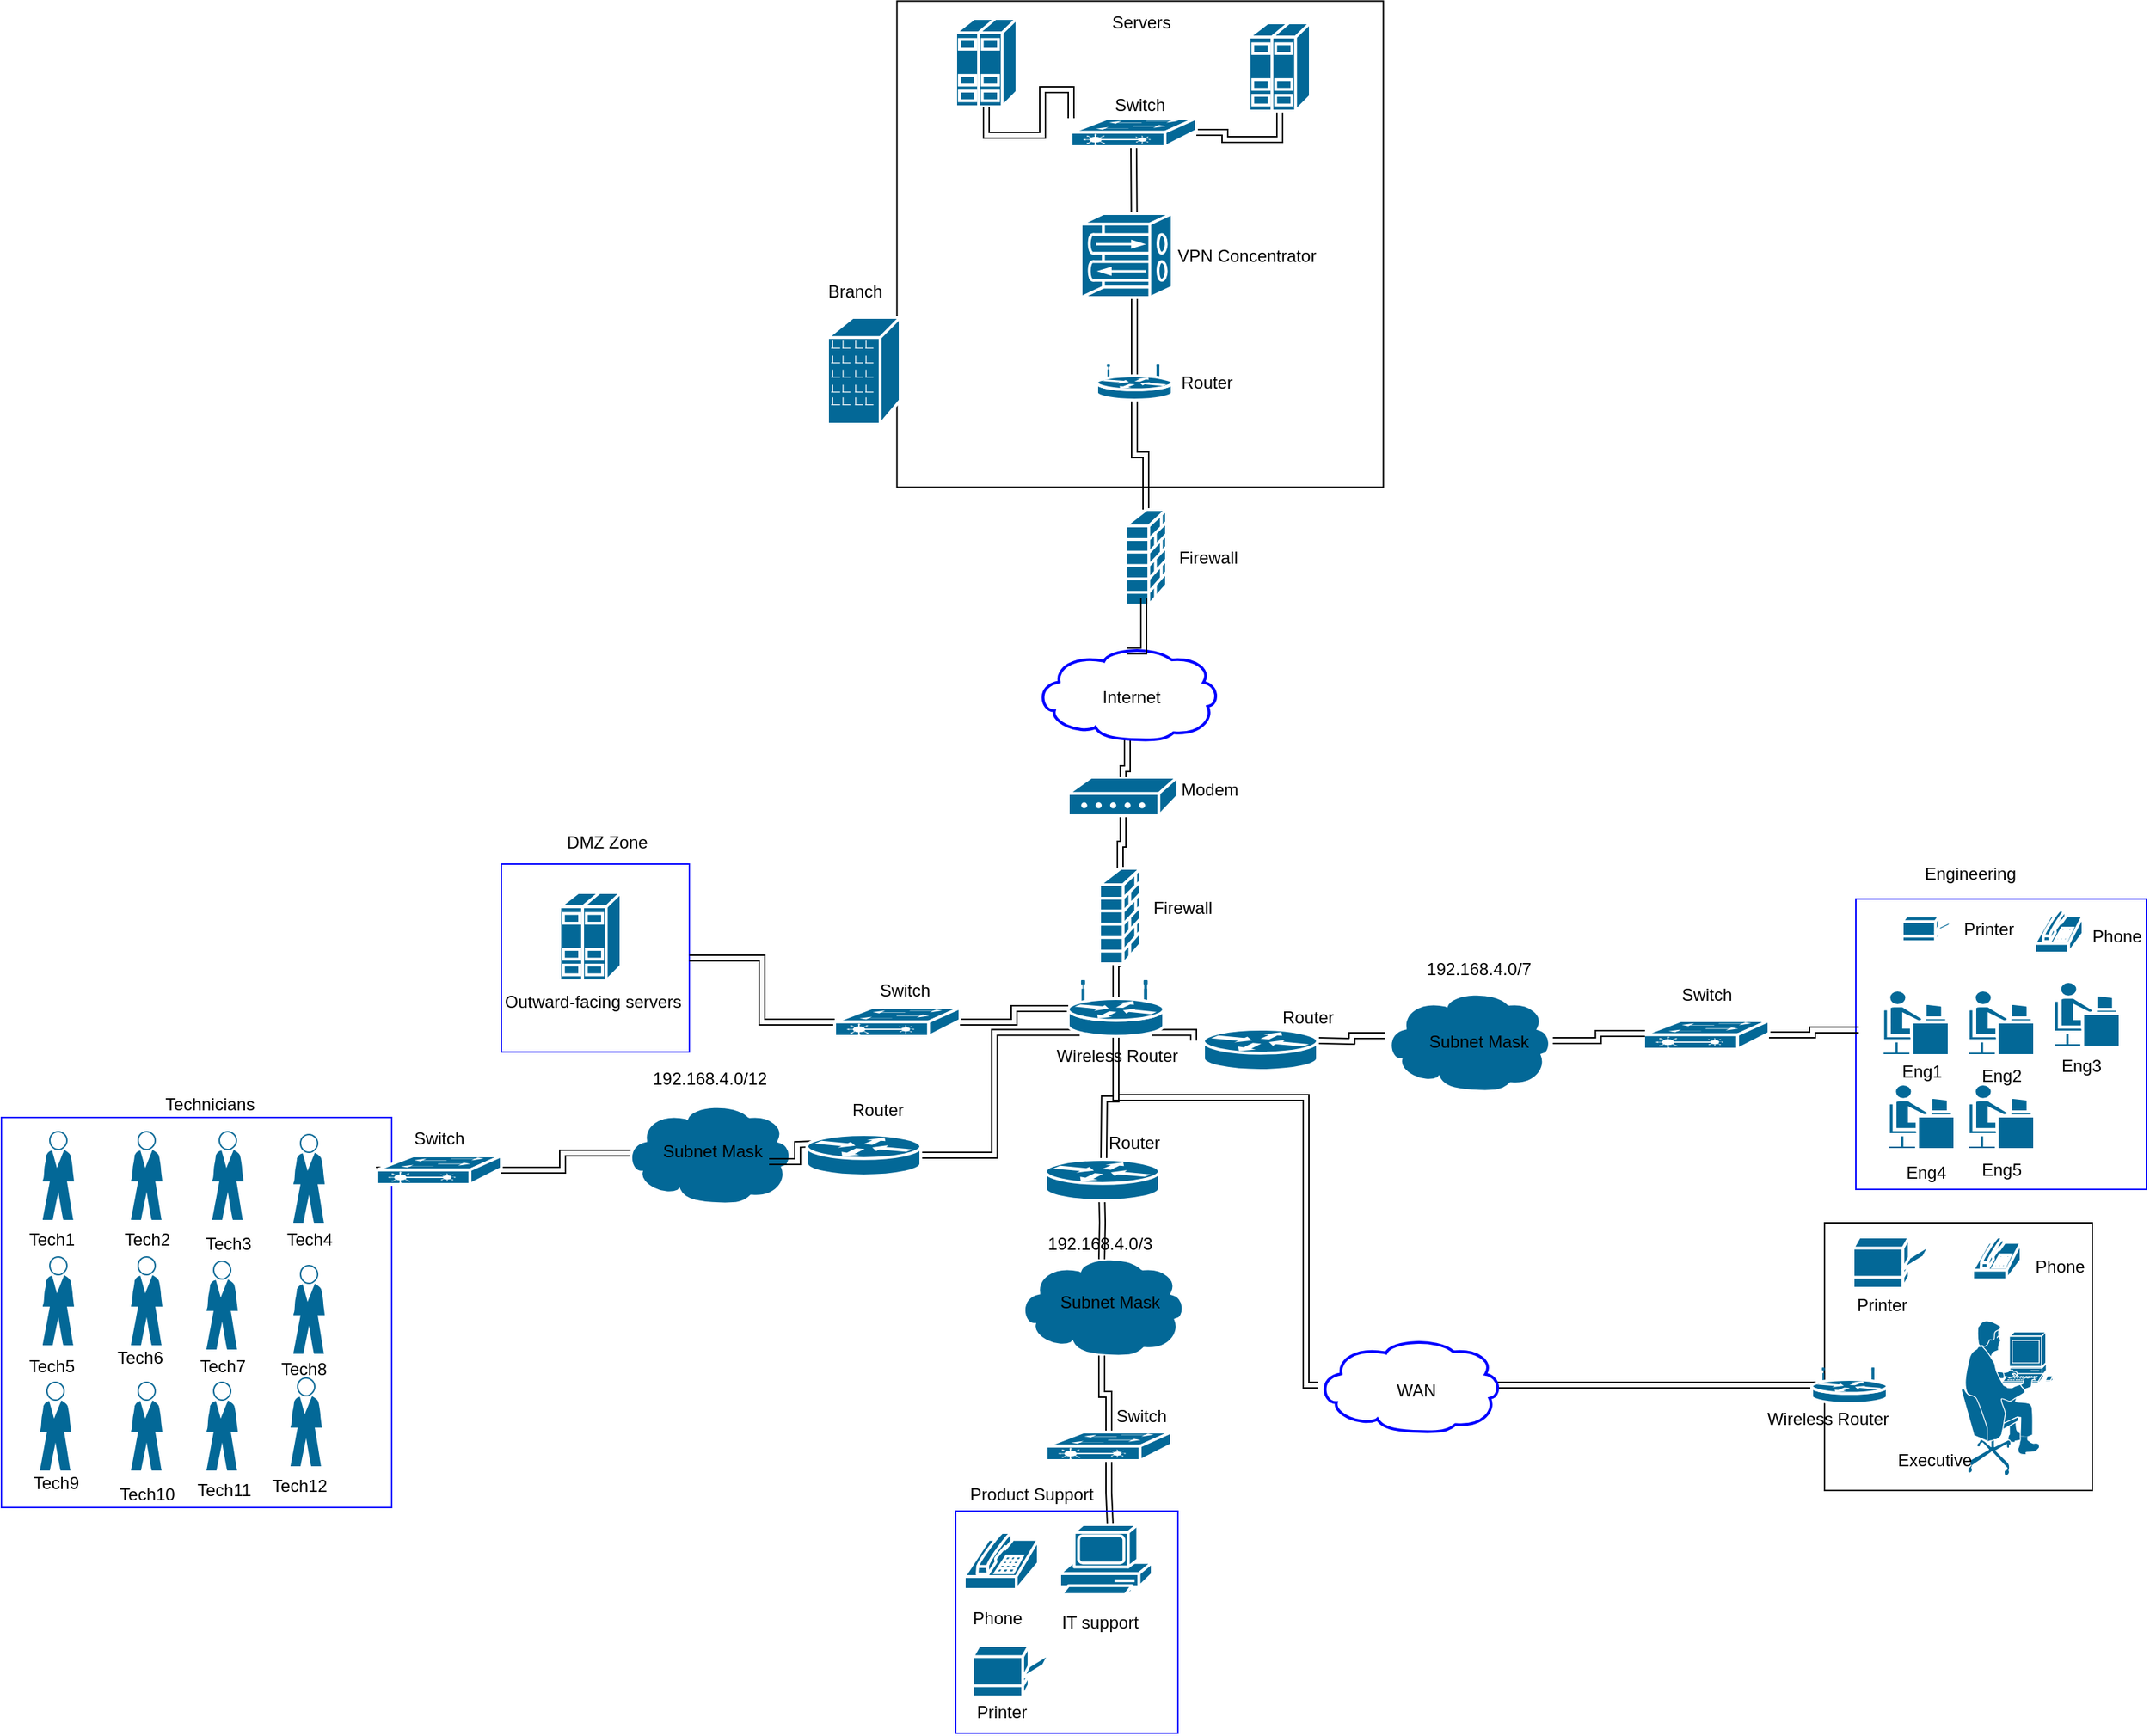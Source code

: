 <mxfile version="16.6.3" type="github">
  <diagram name="Page-1" id="822b0af5-4adb-64df-f703-e8dfc1f81529">
    <mxGraphModel dx="3131" dy="1924" grid="0" gridSize="10" guides="1" tooltips="1" connect="1" arrows="1" fold="1" page="1" pageScale="1" pageWidth="1100" pageHeight="850" background="#FFFFFF" math="0" shadow="0">
      <root>
        <mxCell id="0" />
        <mxCell id="1" parent="0" />
        <mxCell id="Qnpx0YM1eBkaxArskoUB-52" value="" style="whiteSpace=wrap;html=1;aspect=fixed;strokeColor=#0000FF;fillColor=none;" parent="1" vertex="1">
          <mxGeometry x="-264" y="410" width="274" height="274" as="geometry" />
        </mxCell>
        <mxCell id="Qnpx0YM1eBkaxArskoUB-7" style="edgeStyle=orthogonalEdgeStyle;shape=link;rounded=0;orthogonalLoop=1;jettySize=auto;html=1;exitX=0.5;exitY=1;exitDx=0;exitDy=0;exitPerimeter=0;" parent="1" source="Qnpx0YM1eBkaxArskoUB-1" target="Qnpx0YM1eBkaxArskoUB-6" edge="1">
          <mxGeometry relative="1" as="geometry" />
        </mxCell>
        <mxCell id="Qnpx0YM1eBkaxArskoUB-1" value="" style="shape=mxgraph.cisco.modems_and_phones.modem;sketch=0;html=1;pointerEvents=1;dashed=0;fillColor=#036897;strokeColor=#ffffff;strokeWidth=2;verticalLabelPosition=bottom;verticalAlign=top;align=center;outlineConnect=0;" parent="1" vertex="1">
          <mxGeometry x="485" y="171" width="77" height="27" as="geometry" />
        </mxCell>
        <mxCell id="Qnpx0YM1eBkaxArskoUB-2" value="Modem" style="text;html=1;align=center;verticalAlign=middle;resizable=0;points=[];autosize=1;strokeColor=none;fillColor=none;" parent="1" vertex="1">
          <mxGeometry x="558" y="171" width="51" height="18" as="geometry" />
        </mxCell>
        <mxCell id="Qnpx0YM1eBkaxArskoUB-5" style="edgeStyle=orthogonalEdgeStyle;rounded=0;orthogonalLoop=1;jettySize=auto;html=1;exitX=0.5;exitY=0.99;exitDx=0;exitDy=0;exitPerimeter=0;shape=link;" parent="1" source="Qnpx0YM1eBkaxArskoUB-3" target="Qnpx0YM1eBkaxArskoUB-1" edge="1">
          <mxGeometry relative="1" as="geometry" />
        </mxCell>
        <mxCell id="Qnpx0YM1eBkaxArskoUB-3" value="" style="shape=mxgraph.cisco.storage.cloud;sketch=0;html=1;pointerEvents=1;dashed=0;fillColor=none;strokeColor=#0000FF;strokeWidth=2;verticalLabelPosition=bottom;verticalAlign=top;align=center;outlineConnect=0;" parent="1" vertex="1">
          <mxGeometry x="462" y="79" width="129" height="66" as="geometry" />
        </mxCell>
        <mxCell id="Qnpx0YM1eBkaxArskoUB-4" value="Internet" style="text;html=1;align=center;verticalAlign=middle;resizable=0;points=[];autosize=1;strokeColor=none;fillColor=none;" parent="1" vertex="1">
          <mxGeometry x="503" y="106" width="51" height="18" as="geometry" />
        </mxCell>
        <mxCell id="Qnpx0YM1eBkaxArskoUB-10" style="edgeStyle=orthogonalEdgeStyle;shape=link;rounded=0;orthogonalLoop=1;jettySize=auto;html=1;exitX=0.5;exitY=1;exitDx=0;exitDy=0;exitPerimeter=0;entryX=0.5;entryY=0.32;entryDx=0;entryDy=0;entryPerimeter=0;" parent="1" source="Qnpx0YM1eBkaxArskoUB-6" target="Qnpx0YM1eBkaxArskoUB-9" edge="1">
          <mxGeometry relative="1" as="geometry" />
        </mxCell>
        <mxCell id="Qnpx0YM1eBkaxArskoUB-6" value="" style="shape=mxgraph.cisco.security.firewall;sketch=0;html=1;pointerEvents=1;dashed=0;fillColor=#036897;strokeColor=#ffffff;strokeWidth=2;verticalLabelPosition=bottom;verticalAlign=top;align=center;outlineConnect=0;" parent="1" vertex="1">
          <mxGeometry x="507" y="235" width="29" height="67" as="geometry" />
        </mxCell>
        <mxCell id="Qnpx0YM1eBkaxArskoUB-8" value="Firewall" style="text;html=1;align=center;verticalAlign=middle;resizable=0;points=[];autosize=1;strokeColor=none;fillColor=none;" parent="1" vertex="1">
          <mxGeometry x="538" y="254" width="53" height="18" as="geometry" />
        </mxCell>
        <mxCell id="Qnpx0YM1eBkaxArskoUB-36" style="edgeStyle=orthogonalEdgeStyle;shape=link;rounded=0;orthogonalLoop=1;jettySize=auto;html=1;exitX=0.88;exitY=0.93;exitDx=0;exitDy=0;exitPerimeter=0;entryX=0;entryY=0.5;entryDx=0;entryDy=0;entryPerimeter=0;" parent="1" source="Qnpx0YM1eBkaxArskoUB-9" edge="1">
          <mxGeometry relative="1" as="geometry">
            <mxPoint x="573" y="356" as="targetPoint" />
          </mxGeometry>
        </mxCell>
        <mxCell id="Qnpx0YM1eBkaxArskoUB-41" style="edgeStyle=orthogonalEdgeStyle;shape=link;rounded=0;orthogonalLoop=1;jettySize=auto;html=1;exitX=0;exitY=0.5;exitDx=0;exitDy=0;exitPerimeter=0;" parent="1" source="Qnpx0YM1eBkaxArskoUB-9" target="Qnpx0YM1eBkaxArskoUB-40" edge="1">
          <mxGeometry relative="1" as="geometry" />
        </mxCell>
        <mxCell id="Qnpx0YM1eBkaxArskoUB-82" style="edgeStyle=orthogonalEdgeStyle;shape=link;rounded=0;orthogonalLoop=1;jettySize=auto;html=1;exitX=0.5;exitY=1;exitDx=0;exitDy=0;exitPerimeter=0;" parent="1" source="Qnpx0YM1eBkaxArskoUB-9" edge="1">
          <mxGeometry relative="1" as="geometry">
            <mxPoint x="509.941" y="441" as="targetPoint" />
          </mxGeometry>
        </mxCell>
        <mxCell id="FPMq1teg2R8zlo5m5HSd-40" style="edgeStyle=orthogonalEdgeStyle;shape=link;rounded=0;orthogonalLoop=1;jettySize=auto;html=1;" parent="1" source="Qnpx0YM1eBkaxArskoUB-9" target="FPMq1teg2R8zlo5m5HSd-39" edge="1">
          <mxGeometry relative="1" as="geometry">
            <Array as="points">
              <mxPoint x="519" y="396" />
              <mxPoint x="652" y="396" />
              <mxPoint x="652" y="598" />
            </Array>
          </mxGeometry>
        </mxCell>
        <mxCell id="5WpIqpx0ivHA-Mf8zgEr-32" style="edgeStyle=orthogonalEdgeStyle;shape=link;rounded=0;orthogonalLoop=1;jettySize=auto;html=1;exitX=0.12;exitY=0.93;exitDx=0;exitDy=0;exitPerimeter=0;entryX=1;entryY=0.5;entryDx=0;entryDy=0;entryPerimeter=0;" edge="1" parent="1" source="Qnpx0YM1eBkaxArskoUB-9" target="5WpIqpx0ivHA-Mf8zgEr-26">
          <mxGeometry relative="1" as="geometry" />
        </mxCell>
        <mxCell id="Qnpx0YM1eBkaxArskoUB-9" value="" style="shape=mxgraph.cisco.routers.wireless_router;sketch=0;html=1;pointerEvents=1;dashed=0;fillColor=#036897;strokeColor=#ffffff;strokeWidth=2;verticalLabelPosition=bottom;verticalAlign=top;align=center;outlineConnect=0;" parent="1" vertex="1">
          <mxGeometry x="485" y="314" width="67" height="39" as="geometry" />
        </mxCell>
        <mxCell id="Qnpx0YM1eBkaxArskoUB-11" value="Wireless Router" style="text;html=1;align=center;verticalAlign=middle;resizable=0;points=[];autosize=1;strokeColor=none;fillColor=none;" parent="1" vertex="1">
          <mxGeometry x="469" y="358" width="99" height="18" as="geometry" />
        </mxCell>
        <mxCell id="Qnpx0YM1eBkaxArskoUB-12" value="DMZ Zone" style="text;html=1;align=center;verticalAlign=middle;resizable=0;points=[];autosize=1;strokeColor=none;fillColor=none;" parent="1" vertex="1">
          <mxGeometry x="128" y="208" width="66" height="18" as="geometry" />
        </mxCell>
        <mxCell id="Qnpx0YM1eBkaxArskoUB-16" value="" style="shape=mxgraph.cisco.people.androgenous_person;sketch=0;html=1;pointerEvents=1;dashed=0;fillColor=#036897;strokeColor=#ffffff;strokeWidth=2;verticalLabelPosition=bottom;verticalAlign=top;align=center;outlineConnect=0;" parent="1" vertex="1">
          <mxGeometry x="1056.5" y="320.5" width="47" height="46" as="geometry" />
        </mxCell>
        <mxCell id="Qnpx0YM1eBkaxArskoUB-18" value="" style="shape=mxgraph.cisco.people.androgenous_person;sketch=0;html=1;pointerEvents=1;dashed=0;fillColor=#036897;strokeColor=#ffffff;strokeWidth=2;verticalLabelPosition=bottom;verticalAlign=top;align=center;outlineConnect=0;" parent="1" vertex="1">
          <mxGeometry x="1060.5" y="386.5" width="47" height="46" as="geometry" />
        </mxCell>
        <mxCell id="Qnpx0YM1eBkaxArskoUB-19" value="" style="shape=mxgraph.cisco.people.androgenous_person;sketch=0;html=1;pointerEvents=1;dashed=0;fillColor=#036897;strokeColor=#ffffff;strokeWidth=2;verticalLabelPosition=bottom;verticalAlign=top;align=center;outlineConnect=0;" parent="1" vertex="1">
          <mxGeometry x="1176.5" y="314.5" width="47" height="46" as="geometry" />
        </mxCell>
        <mxCell id="Qnpx0YM1eBkaxArskoUB-20" value="" style="shape=mxgraph.cisco.people.androgenous_person;sketch=0;html=1;pointerEvents=1;dashed=0;fillColor=#036897;strokeColor=#ffffff;strokeWidth=2;verticalLabelPosition=bottom;verticalAlign=top;align=center;outlineConnect=0;" parent="1" vertex="1">
          <mxGeometry x="1116.5" y="386.5" width="47" height="46" as="geometry" />
        </mxCell>
        <mxCell id="Qnpx0YM1eBkaxArskoUB-21" value="" style="shape=mxgraph.cisco.people.standing_man;sketch=0;html=1;pointerEvents=1;dashed=0;fillColor=#036897;strokeColor=#ffffff;strokeWidth=2;verticalLabelPosition=bottom;verticalAlign=top;align=center;outlineConnect=0;" parent="1" vertex="1">
          <mxGeometry x="-235" y="420" width="22" height="62" as="geometry" />
        </mxCell>
        <mxCell id="Qnpx0YM1eBkaxArskoUB-23" value="" style="whiteSpace=wrap;html=1;aspect=fixed;strokeColor=#0000FF;fillColor=none;" parent="1" vertex="1">
          <mxGeometry x="1038" y="256.5" width="204" height="204" as="geometry" />
        </mxCell>
        <mxCell id="Qnpx0YM1eBkaxArskoUB-24" value="Engineering" style="text;html=1;align=center;verticalAlign=middle;resizable=0;points=[];autosize=1;strokeColor=none;fillColor=none;" parent="1" vertex="1">
          <mxGeometry x="1079.5" y="229.5" width="77" height="18" as="geometry" />
        </mxCell>
        <mxCell id="Qnpx0YM1eBkaxArskoUB-25" value="" style="shape=mxgraph.cisco.computers_and_peripherals.printer;sketch=0;html=1;pointerEvents=1;dashed=0;fillColor=#036897;strokeColor=#ffffff;strokeWidth=2;verticalLabelPosition=bottom;verticalAlign=top;align=center;outlineConnect=0;" parent="1" vertex="1">
          <mxGeometry x="1070.5" y="268.5" width="36" height="18" as="geometry" />
        </mxCell>
        <mxCell id="Qnpx0YM1eBkaxArskoUB-26" value="Printer" style="text;html=1;align=center;verticalAlign=middle;resizable=0;points=[];autosize=1;strokeColor=none;fillColor=none;" parent="1" vertex="1">
          <mxGeometry x="1107.5" y="268.5" width="46" height="18" as="geometry" />
        </mxCell>
        <mxCell id="Qnpx0YM1eBkaxArskoUB-27" value="Eng1" style="text;html=1;align=center;verticalAlign=middle;resizable=0;points=[];autosize=1;strokeColor=none;fillColor=none;" parent="1" vertex="1">
          <mxGeometry x="1064.5" y="368.5" width="39" height="18" as="geometry" />
        </mxCell>
        <mxCell id="Qnpx0YM1eBkaxArskoUB-28" value="Eng2" style="text;html=1;align=center;verticalAlign=middle;resizable=0;points=[];autosize=1;strokeColor=none;fillColor=none;" parent="1" vertex="1">
          <mxGeometry x="1120.5" y="371.5" width="39" height="18" as="geometry" />
        </mxCell>
        <mxCell id="Qnpx0YM1eBkaxArskoUB-29" value="&lt;div&gt;Eng3&lt;/div&gt;&lt;div&gt;&lt;br&gt;&lt;/div&gt;" style="text;html=1;align=center;verticalAlign=middle;resizable=0;points=[];autosize=1;strokeColor=none;fillColor=none;" parent="1" vertex="1">
          <mxGeometry x="1176.5" y="364.5" width="39" height="32" as="geometry" />
        </mxCell>
        <mxCell id="Qnpx0YM1eBkaxArskoUB-30" value="Eng4" style="text;html=1;align=center;verticalAlign=middle;resizable=0;points=[];autosize=1;strokeColor=none;fillColor=none;" parent="1" vertex="1">
          <mxGeometry x="1067.5" y="439.5" width="39" height="18" as="geometry" />
        </mxCell>
        <mxCell id="Qnpx0YM1eBkaxArskoUB-31" value="Eng5" style="text;html=1;align=center;verticalAlign=middle;resizable=0;points=[];autosize=1;strokeColor=none;fillColor=none;" parent="1" vertex="1">
          <mxGeometry x="1120.5" y="437.5" width="39" height="18" as="geometry" />
        </mxCell>
        <mxCell id="Qnpx0YM1eBkaxArskoUB-33" value="" style="shape=mxgraph.cisco.people.androgenous_person;sketch=0;html=1;pointerEvents=1;dashed=0;fillColor=#036897;strokeColor=#ffffff;strokeWidth=2;verticalLabelPosition=bottom;verticalAlign=top;align=center;outlineConnect=0;" parent="1" vertex="1">
          <mxGeometry x="1116.5" y="320.5" width="47" height="46" as="geometry" />
        </mxCell>
        <mxCell id="Qnpx0YM1eBkaxArskoUB-37" style="edgeStyle=orthogonalEdgeStyle;shape=link;rounded=0;orthogonalLoop=1;jettySize=auto;html=1;exitX=1;exitY=0.5;exitDx=0;exitDy=0;exitPerimeter=0;entryX=0.01;entryY=0.451;entryDx=0;entryDy=0;entryPerimeter=0;startArrow=none;" parent="1" source="5WpIqpx0ivHA-Mf8zgEr-23" target="Qnpx0YM1eBkaxArskoUB-23" edge="1">
          <mxGeometry relative="1" as="geometry" />
        </mxCell>
        <mxCell id="Qnpx0YM1eBkaxArskoUB-38" value="Switch" style="text;html=1;align=center;verticalAlign=middle;resizable=0;points=[];autosize=1;strokeColor=none;fillColor=none;" parent="1" vertex="1">
          <mxGeometry x="20" y="416" width="46" height="18" as="geometry" />
        </mxCell>
        <mxCell id="Qnpx0YM1eBkaxArskoUB-39" value="" style="whiteSpace=wrap;html=1;aspect=fixed;strokeColor=#0000FF;fillColor=none;" parent="1" vertex="1">
          <mxGeometry x="87" y="232" width="132" height="132" as="geometry" />
        </mxCell>
        <mxCell id="Qnpx0YM1eBkaxArskoUB-42" style="edgeStyle=orthogonalEdgeStyle;shape=link;rounded=0;orthogonalLoop=1;jettySize=auto;html=1;exitX=0;exitY=0.5;exitDx=0;exitDy=0;exitPerimeter=0;entryX=1;entryY=0.5;entryDx=0;entryDy=0;" parent="1" source="Qnpx0YM1eBkaxArskoUB-40" target="Qnpx0YM1eBkaxArskoUB-39" edge="1">
          <mxGeometry relative="1" as="geometry" />
        </mxCell>
        <mxCell id="Qnpx0YM1eBkaxArskoUB-40" value="" style="shape=mxgraph.cisco.switches.layer_2_remote_switch;sketch=0;html=1;pointerEvents=1;dashed=0;fillColor=#036897;strokeColor=#ffffff;strokeWidth=2;verticalLabelPosition=bottom;verticalAlign=top;align=center;outlineConnect=0;" parent="1" vertex="1">
          <mxGeometry x="321" y="333" width="88" height="20" as="geometry" />
        </mxCell>
        <mxCell id="Qnpx0YM1eBkaxArskoUB-43" value="Switch" style="text;html=1;align=center;verticalAlign=middle;resizable=0;points=[];autosize=1;strokeColor=none;fillColor=none;" parent="1" vertex="1">
          <mxGeometry x="347" y="312" width="46" height="18" as="geometry" />
        </mxCell>
        <mxCell id="Qnpx0YM1eBkaxArskoUB-44" value="" style="shape=mxgraph.cisco.servers.standard_host;sketch=0;html=1;pointerEvents=1;dashed=0;fillColor=#036897;strokeColor=#ffffff;strokeWidth=2;verticalLabelPosition=bottom;verticalAlign=top;align=center;outlineConnect=0;" parent="1" vertex="1">
          <mxGeometry x="128" y="252" width="43" height="62" as="geometry" />
        </mxCell>
        <mxCell id="Qnpx0YM1eBkaxArskoUB-53" style="edgeStyle=orthogonalEdgeStyle;shape=link;rounded=0;orthogonalLoop=1;jettySize=auto;html=1;exitX=0;exitY=0.5;exitDx=0;exitDy=0;exitPerimeter=0;entryX=1;entryY=0.133;entryDx=0;entryDy=0;entryPerimeter=0;startArrow=none;" parent="1" source="5WpIqpx0ivHA-Mf8zgEr-15" target="Qnpx0YM1eBkaxArskoUB-52" edge="1">
          <mxGeometry relative="1" as="geometry">
            <mxPoint x="316" y="435" as="sourcePoint" />
          </mxGeometry>
        </mxCell>
        <mxCell id="Qnpx0YM1eBkaxArskoUB-51" value="Outward-facing servers" style="text;html=1;align=center;verticalAlign=middle;resizable=0;points=[];autosize=1;strokeColor=none;fillColor=none;" parent="1" vertex="1">
          <mxGeometry x="82" y="320" width="137" height="18" as="geometry" />
        </mxCell>
        <mxCell id="Qnpx0YM1eBkaxArskoUB-54" value="Technicians" style="text;html=1;align=center;verticalAlign=middle;resizable=0;points=[];autosize=1;strokeColor=none;fillColor=none;" parent="1" vertex="1">
          <mxGeometry x="-156" y="392" width="76" height="18" as="geometry" />
        </mxCell>
        <mxCell id="Qnpx0YM1eBkaxArskoUB-55" value="" style="shape=mxgraph.cisco.modems_and_phones.phone;sketch=0;html=1;pointerEvents=1;dashed=0;fillColor=#036897;strokeColor=#ffffff;strokeWidth=2;verticalLabelPosition=bottom;verticalAlign=top;align=center;outlineConnect=0;" parent="1" vertex="1">
          <mxGeometry x="1163.5" y="264.5" width="34" height="30" as="geometry" />
        </mxCell>
        <mxCell id="Qnpx0YM1eBkaxArskoUB-56" value="Phone" style="text;html=1;align=center;verticalAlign=middle;resizable=0;points=[];autosize=1;strokeColor=none;fillColor=none;" parent="1" vertex="1">
          <mxGeometry x="1197.5" y="273.5" width="46" height="18" as="geometry" />
        </mxCell>
        <mxCell id="Qnpx0YM1eBkaxArskoUB-57" value="" style="shape=mxgraph.cisco.people.standing_man;sketch=0;html=1;pointerEvents=1;dashed=0;fillColor=#036897;strokeColor=#ffffff;strokeWidth=2;verticalLabelPosition=bottom;verticalAlign=top;align=center;outlineConnect=0;" parent="1" vertex="1">
          <mxGeometry x="-116" y="420" width="22" height="62" as="geometry" />
        </mxCell>
        <mxCell id="Qnpx0YM1eBkaxArskoUB-58" value="" style="shape=mxgraph.cisco.people.standing_man;sketch=0;html=1;pointerEvents=1;dashed=0;fillColor=#036897;strokeColor=#ffffff;strokeWidth=2;verticalLabelPosition=bottom;verticalAlign=top;align=center;outlineConnect=0;" parent="1" vertex="1">
          <mxGeometry x="-59" y="422" width="22" height="62" as="geometry" />
        </mxCell>
        <mxCell id="Qnpx0YM1eBkaxArskoUB-59" value="" style="shape=mxgraph.cisco.people.standing_man;sketch=0;html=1;pointerEvents=1;dashed=0;fillColor=#036897;strokeColor=#ffffff;strokeWidth=2;verticalLabelPosition=bottom;verticalAlign=top;align=center;outlineConnect=0;" parent="1" vertex="1">
          <mxGeometry x="-235" y="508" width="22" height="62" as="geometry" />
        </mxCell>
        <mxCell id="Qnpx0YM1eBkaxArskoUB-60" value="" style="shape=mxgraph.cisco.people.standing_man;sketch=0;html=1;pointerEvents=1;dashed=0;fillColor=#036897;strokeColor=#ffffff;strokeWidth=2;verticalLabelPosition=bottom;verticalAlign=top;align=center;outlineConnect=0;" parent="1" vertex="1">
          <mxGeometry x="-173" y="420" width="22" height="62" as="geometry" />
        </mxCell>
        <mxCell id="Qnpx0YM1eBkaxArskoUB-61" value="" style="shape=mxgraph.cisco.people.standing_man;sketch=0;html=1;pointerEvents=1;dashed=0;fillColor=#036897;strokeColor=#ffffff;strokeWidth=2;verticalLabelPosition=bottom;verticalAlign=top;align=center;outlineConnect=0;" parent="1" vertex="1">
          <mxGeometry x="-173" y="508" width="22" height="62" as="geometry" />
        </mxCell>
        <mxCell id="Qnpx0YM1eBkaxArskoUB-62" value="" style="shape=mxgraph.cisco.people.standing_man;sketch=0;html=1;pointerEvents=1;dashed=0;fillColor=#036897;strokeColor=#ffffff;strokeWidth=2;verticalLabelPosition=bottom;verticalAlign=top;align=center;outlineConnect=0;" parent="1" vertex="1">
          <mxGeometry x="-120" y="511" width="22" height="62" as="geometry" />
        </mxCell>
        <mxCell id="Qnpx0YM1eBkaxArskoUB-63" value="" style="shape=mxgraph.cisco.people.standing_man;sketch=0;html=1;pointerEvents=1;dashed=0;fillColor=#036897;strokeColor=#ffffff;strokeWidth=2;verticalLabelPosition=bottom;verticalAlign=top;align=center;outlineConnect=0;" parent="1" vertex="1">
          <mxGeometry x="-237" y="596" width="22" height="62" as="geometry" />
        </mxCell>
        <mxCell id="Qnpx0YM1eBkaxArskoUB-64" value="" style="shape=mxgraph.cisco.people.standing_man;sketch=0;html=1;pointerEvents=1;dashed=0;fillColor=#036897;strokeColor=#ffffff;strokeWidth=2;verticalLabelPosition=bottom;verticalAlign=top;align=center;outlineConnect=0;" parent="1" vertex="1">
          <mxGeometry x="-59" y="514" width="22" height="62" as="geometry" />
        </mxCell>
        <mxCell id="Qnpx0YM1eBkaxArskoUB-65" value="" style="shape=mxgraph.cisco.people.standing_man;sketch=0;html=1;pointerEvents=1;dashed=0;fillColor=#036897;strokeColor=#ffffff;strokeWidth=2;verticalLabelPosition=bottom;verticalAlign=top;align=center;outlineConnect=0;" parent="1" vertex="1">
          <mxGeometry x="-173" y="596" width="22" height="62" as="geometry" />
        </mxCell>
        <mxCell id="Qnpx0YM1eBkaxArskoUB-66" value="" style="shape=mxgraph.cisco.people.standing_man;sketch=0;html=1;pointerEvents=1;dashed=0;fillColor=#036897;strokeColor=#ffffff;strokeWidth=2;verticalLabelPosition=bottom;verticalAlign=top;align=center;outlineConnect=0;" parent="1" vertex="1">
          <mxGeometry x="-120" y="596" width="22" height="62" as="geometry" />
        </mxCell>
        <mxCell id="Qnpx0YM1eBkaxArskoUB-67" value="" style="shape=mxgraph.cisco.people.standing_man;sketch=0;html=1;pointerEvents=1;dashed=0;fillColor=#036897;strokeColor=#ffffff;strokeWidth=2;verticalLabelPosition=bottom;verticalAlign=top;align=center;outlineConnect=0;" parent="1" vertex="1">
          <mxGeometry x="-61" y="593" width="22" height="62" as="geometry" />
        </mxCell>
        <mxCell id="Qnpx0YM1eBkaxArskoUB-69" value="Tech1" style="text;html=1;align=center;verticalAlign=middle;resizable=0;points=[];autosize=1;strokeColor=none;fillColor=none;" parent="1" vertex="1">
          <mxGeometry x="-251" y="487" width="43" height="18" as="geometry" />
        </mxCell>
        <mxCell id="Qnpx0YM1eBkaxArskoUB-70" value="Tech2" style="text;html=1;align=center;verticalAlign=middle;resizable=0;points=[];autosize=1;strokeColor=none;fillColor=none;" parent="1" vertex="1">
          <mxGeometry x="-183.5" y="487" width="43" height="18" as="geometry" />
        </mxCell>
        <mxCell id="Qnpx0YM1eBkaxArskoUB-71" value="Tech3" style="text;html=1;align=center;verticalAlign=middle;resizable=0;points=[];autosize=1;strokeColor=none;fillColor=none;" parent="1" vertex="1">
          <mxGeometry x="-126.5" y="490" width="43" height="18" as="geometry" />
        </mxCell>
        <mxCell id="Qnpx0YM1eBkaxArskoUB-72" value="Tech4" style="text;html=1;align=center;verticalAlign=middle;resizable=0;points=[];autosize=1;strokeColor=none;fillColor=none;" parent="1" vertex="1">
          <mxGeometry x="-69.5" y="487" width="43" height="18" as="geometry" />
        </mxCell>
        <mxCell id="Qnpx0YM1eBkaxArskoUB-73" value="Tech5" style="text;html=1;align=center;verticalAlign=middle;resizable=0;points=[];autosize=1;strokeColor=none;fillColor=none;" parent="1" vertex="1">
          <mxGeometry x="-251" y="576" width="43" height="18" as="geometry" />
        </mxCell>
        <mxCell id="Qnpx0YM1eBkaxArskoUB-74" value="Tech6" style="text;html=1;align=center;verticalAlign=middle;resizable=0;points=[];autosize=1;strokeColor=none;fillColor=none;" parent="1" vertex="1">
          <mxGeometry x="-189" y="570" width="43" height="18" as="geometry" />
        </mxCell>
        <mxCell id="Qnpx0YM1eBkaxArskoUB-75" value="Tech7" style="text;html=1;align=center;verticalAlign=middle;resizable=0;points=[];autosize=1;strokeColor=none;fillColor=none;" parent="1" vertex="1">
          <mxGeometry x="-130.5" y="576" width="43" height="18" as="geometry" />
        </mxCell>
        <mxCell id="Qnpx0YM1eBkaxArskoUB-76" value="Tech8" style="text;html=1;align=center;verticalAlign=middle;resizable=0;points=[];autosize=1;strokeColor=none;fillColor=none;" parent="1" vertex="1">
          <mxGeometry x="-74" y="578" width="43" height="18" as="geometry" />
        </mxCell>
        <mxCell id="Qnpx0YM1eBkaxArskoUB-77" value="Tech9" style="text;html=1;align=center;verticalAlign=middle;resizable=0;points=[];autosize=1;strokeColor=none;fillColor=none;" parent="1" vertex="1">
          <mxGeometry x="-247.5" y="658" width="43" height="18" as="geometry" />
        </mxCell>
        <mxCell id="Qnpx0YM1eBkaxArskoUB-78" value="Tech10" style="text;html=1;align=center;verticalAlign=middle;resizable=0;points=[];autosize=1;strokeColor=none;fillColor=none;" parent="1" vertex="1">
          <mxGeometry x="-187" y="666" width="50" height="18" as="geometry" />
        </mxCell>
        <mxCell id="Qnpx0YM1eBkaxArskoUB-79" value="Tech11" style="text;html=1;align=center;verticalAlign=middle;resizable=0;points=[];autosize=1;strokeColor=none;fillColor=none;" parent="1" vertex="1">
          <mxGeometry x="-132.5" y="663" width="49" height="18" as="geometry" />
        </mxCell>
        <mxCell id="Qnpx0YM1eBkaxArskoUB-80" value="Tech12" style="text;html=1;align=center;verticalAlign=middle;resizable=0;points=[];autosize=1;strokeColor=none;fillColor=none;" parent="1" vertex="1">
          <mxGeometry x="-80" y="660" width="50" height="18" as="geometry" />
        </mxCell>
        <mxCell id="Qnpx0YM1eBkaxArskoUB-85" value="Product Support" style="text;html=1;align=center;verticalAlign=middle;resizable=0;points=[];autosize=1;strokeColor=none;fillColor=none;" parent="1" vertex="1">
          <mxGeometry x="410" y="666" width="98" height="18" as="geometry" />
        </mxCell>
        <mxCell id="Qnpx0YM1eBkaxArskoUB-86" value="Switch" style="text;html=1;align=center;verticalAlign=middle;resizable=0;points=[];autosize=1;strokeColor=none;fillColor=none;" parent="1" vertex="1">
          <mxGeometry x="513" y="611" width="46" height="18" as="geometry" />
        </mxCell>
        <mxCell id="FPMq1teg2R8zlo5m5HSd-1" value="" style="shape=mxgraph.cisco.modems_and_phones.phone;sketch=0;html=1;pointerEvents=1;dashed=0;fillColor=#036897;strokeColor=#ffffff;strokeWidth=2;verticalLabelPosition=bottom;verticalAlign=top;align=center;outlineConnect=0;" parent="1" vertex="1">
          <mxGeometry x="412" y="701.5" width="52" height="40" as="geometry" />
        </mxCell>
        <mxCell id="FPMq1teg2R8zlo5m5HSd-2" value="Phone" style="text;html=1;align=center;verticalAlign=middle;resizable=0;points=[];autosize=1;strokeColor=none;fillColor=none;" parent="1" vertex="1">
          <mxGeometry x="412" y="752.5" width="46" height="18" as="geometry" />
        </mxCell>
        <mxCell id="FPMq1teg2R8zlo5m5HSd-5" value="IT support" style="text;html=1;align=center;verticalAlign=middle;resizable=0;points=[];autosize=1;strokeColor=none;fillColor=none;" parent="1" vertex="1">
          <mxGeometry x="474" y="755.5" width="65" height="18" as="geometry" />
        </mxCell>
        <mxCell id="FPMq1teg2R8zlo5m5HSd-7" value="" style="whiteSpace=wrap;html=1;aspect=fixed;fillColor=none;" parent="1" vertex="1">
          <mxGeometry x="364.75" y="-374.25" width="341.5" height="341.5" as="geometry" />
        </mxCell>
        <mxCell id="FPMq1teg2R8zlo5m5HSd-19" style="edgeStyle=orthogonalEdgeStyle;shape=link;rounded=0;orthogonalLoop=1;jettySize=auto;html=1;exitX=0.5;exitY=0;exitDx=0;exitDy=0;exitPerimeter=0;" parent="1" source="FPMq1teg2R8zlo5m5HSd-16" target="FPMq1teg2R8zlo5m5HSd-18" edge="1">
          <mxGeometry relative="1" as="geometry" />
        </mxCell>
        <mxCell id="FPMq1teg2R8zlo5m5HSd-16" value="" style="shape=mxgraph.cisco.security.firewall;sketch=0;html=1;pointerEvents=1;dashed=0;fillColor=#036897;strokeColor=#ffffff;strokeWidth=2;verticalLabelPosition=bottom;verticalAlign=top;align=center;outlineConnect=0;" parent="1" vertex="1">
          <mxGeometry x="525" y="-17" width="29" height="67" as="geometry" />
        </mxCell>
        <mxCell id="FPMq1teg2R8zlo5m5HSd-29" style="edgeStyle=orthogonalEdgeStyle;shape=link;rounded=0;orthogonalLoop=1;jettySize=auto;html=1;exitX=0.5;exitY=0.32;exitDx=0;exitDy=0;exitPerimeter=0;" parent="1" source="FPMq1teg2R8zlo5m5HSd-18" target="FPMq1teg2R8zlo5m5HSd-28" edge="1">
          <mxGeometry relative="1" as="geometry" />
        </mxCell>
        <mxCell id="FPMq1teg2R8zlo5m5HSd-18" value="" style="shape=mxgraph.cisco.routers.wireless_router;sketch=0;html=1;pointerEvents=1;dashed=0;fillColor=#036897;strokeColor=#ffffff;strokeWidth=2;verticalLabelPosition=bottom;verticalAlign=top;align=center;outlineConnect=0;" parent="1" vertex="1">
          <mxGeometry x="505" y="-119" width="53" height="25" as="geometry" />
        </mxCell>
        <mxCell id="FPMq1teg2R8zlo5m5HSd-21" value="Firewall" style="text;html=1;align=center;verticalAlign=middle;resizable=0;points=[];autosize=1;strokeColor=none;fillColor=none;" parent="1" vertex="1">
          <mxGeometry x="556" y="7.5" width="53" height="18" as="geometry" />
        </mxCell>
        <mxCell id="FPMq1teg2R8zlo5m5HSd-22" value="Router" style="text;html=1;align=center;verticalAlign=middle;resizable=0;points=[];autosize=1;strokeColor=none;fillColor=none;" parent="1" vertex="1">
          <mxGeometry x="558" y="-115.5" width="47" height="18" as="geometry" />
        </mxCell>
        <mxCell id="FPMq1teg2R8zlo5m5HSd-25" value="" style="edgeStyle=orthogonalEdgeStyle;rounded=0;orthogonalLoop=1;jettySize=auto;html=1;exitX=0.5;exitY=0.05;exitDx=0;exitDy=0;exitPerimeter=0;entryX=0.5;entryY=1;entryDx=0;entryDy=0;shape=link;endArrow=none;" parent="1" source="Qnpx0YM1eBkaxArskoUB-3" edge="1">
          <mxGeometry relative="1" as="geometry">
            <mxPoint x="526.5" y="82.3" as="sourcePoint" />
            <mxPoint x="538" y="45" as="targetPoint" />
          </mxGeometry>
        </mxCell>
        <mxCell id="FPMq1teg2R8zlo5m5HSd-27" value="" style="shape=mxgraph.cisco.servers.standard_host;sketch=0;html=1;pointerEvents=1;dashed=0;fillColor=#036897;strokeColor=#ffffff;strokeWidth=2;verticalLabelPosition=bottom;verticalAlign=top;align=center;outlineConnect=0;" parent="1" vertex="1">
          <mxGeometry x="406" y="-362" width="43" height="62" as="geometry" />
        </mxCell>
        <mxCell id="FPMq1teg2R8zlo5m5HSd-30" style="edgeStyle=orthogonalEdgeStyle;shape=link;rounded=0;orthogonalLoop=1;jettySize=auto;html=1;exitX=0;exitY=0;exitDx=0;exitDy=0;exitPerimeter=0;" parent="1" source="FPMq1teg2R8zlo5m5HSd-28" target="FPMq1teg2R8zlo5m5HSd-27" edge="1">
          <mxGeometry relative="1" as="geometry" />
        </mxCell>
        <mxCell id="FPMq1teg2R8zlo5m5HSd-32" style="edgeStyle=orthogonalEdgeStyle;shape=link;rounded=0;orthogonalLoop=1;jettySize=auto;html=1;" parent="1" source="FPMq1teg2R8zlo5m5HSd-28" target="FPMq1teg2R8zlo5m5HSd-31" edge="1">
          <mxGeometry relative="1" as="geometry" />
        </mxCell>
        <mxCell id="FPMq1teg2R8zlo5m5HSd-28" value="" style="shape=mxgraph.cisco.switches.layer_2_remote_switch;sketch=0;html=1;pointerEvents=1;dashed=0;fillColor=#036897;strokeColor=#ffffff;strokeWidth=2;verticalLabelPosition=bottom;verticalAlign=top;align=center;outlineConnect=0;" parent="1" vertex="1">
          <mxGeometry x="487" y="-292" width="88" height="20" as="geometry" />
        </mxCell>
        <mxCell id="FPMq1teg2R8zlo5m5HSd-31" value="" style="shape=mxgraph.cisco.servers.standard_host;sketch=0;html=1;pointerEvents=1;dashed=0;fillColor=#036897;strokeColor=#ffffff;strokeWidth=2;verticalLabelPosition=bottom;verticalAlign=top;align=center;outlineConnect=0;" parent="1" vertex="1">
          <mxGeometry x="612" y="-359" width="43" height="62" as="geometry" />
        </mxCell>
        <mxCell id="FPMq1teg2R8zlo5m5HSd-33" value="" style="shape=mxgraph.cisco.misc.vpn_concentrator;sketch=0;html=1;pointerEvents=1;dashed=0;fillColor=#036897;strokeColor=#ffffff;strokeWidth=2;verticalLabelPosition=bottom;verticalAlign=top;align=center;outlineConnect=0;" parent="1" vertex="1">
          <mxGeometry x="494" y="-225" width="64" height="59" as="geometry" />
        </mxCell>
        <mxCell id="FPMq1teg2R8zlo5m5HSd-34" value="VPN Concentrator" style="text;html=1;align=center;verticalAlign=middle;resizable=0;points=[];autosize=1;strokeColor=none;fillColor=none;" parent="1" vertex="1">
          <mxGeometry x="556" y="-204.5" width="108" height="18" as="geometry" />
        </mxCell>
        <mxCell id="FPMq1teg2R8zlo5m5HSd-35" value="Switch" style="text;html=1;align=center;verticalAlign=middle;resizable=0;points=[];autosize=1;strokeColor=none;fillColor=none;" parent="1" vertex="1">
          <mxGeometry x="512" y="-310" width="46" height="18" as="geometry" />
        </mxCell>
        <mxCell id="FPMq1teg2R8zlo5m5HSd-36" value="Servers" style="text;html=1;align=center;verticalAlign=middle;resizable=0;points=[];autosize=1;strokeColor=none;fillColor=none;" parent="1" vertex="1">
          <mxGeometry x="510" y="-368" width="52" height="18" as="geometry" />
        </mxCell>
        <mxCell id="FPMq1teg2R8zlo5m5HSd-37" value="" style="shape=mxgraph.cisco.buildings.branch_office;sketch=0;html=1;pointerEvents=1;dashed=0;fillColor=#036897;strokeColor=#ffffff;strokeWidth=2;verticalLabelPosition=bottom;verticalAlign=top;align=center;outlineConnect=0;" parent="1" vertex="1">
          <mxGeometry x="316" y="-152" width="51" height="75" as="geometry" />
        </mxCell>
        <mxCell id="FPMq1teg2R8zlo5m5HSd-38" value="Branch" style="text;html=1;align=center;verticalAlign=middle;resizable=0;points=[];autosize=1;strokeColor=none;fillColor=none;" parent="1" vertex="1">
          <mxGeometry x="310" y="-179" width="49" height="18" as="geometry" />
        </mxCell>
        <mxCell id="45jEXsVn-z2gBqv1e4wz-1" style="edgeStyle=orthogonalEdgeStyle;rounded=0;orthogonalLoop=1;jettySize=auto;html=1;exitX=0.98;exitY=0.5;exitDx=0;exitDy=0;exitPerimeter=0;shape=link;" parent="1" source="FPMq1teg2R8zlo5m5HSd-39" edge="1">
          <mxGeometry relative="1" as="geometry">
            <mxPoint x="1010" y="598" as="targetPoint" />
          </mxGeometry>
        </mxCell>
        <mxCell id="FPMq1teg2R8zlo5m5HSd-39" value="" style="shape=mxgraph.cisco.storage.cloud;sketch=0;html=1;pointerEvents=1;dashed=0;fillColor=none;strokeColor=#0000FF;strokeWidth=2;verticalLabelPosition=bottom;verticalAlign=top;align=center;outlineConnect=0;" parent="1" vertex="1">
          <mxGeometry x="660" y="565" width="129" height="66" as="geometry" />
        </mxCell>
        <mxCell id="FPMq1teg2R8zlo5m5HSd-43" value="WAN" style="text;html=1;align=center;verticalAlign=middle;resizable=0;points=[];autosize=1;strokeColor=none;fillColor=none;" parent="1" vertex="1">
          <mxGeometry x="710.5" y="593" width="37" height="18" as="geometry" />
        </mxCell>
        <mxCell id="45jEXsVn-z2gBqv1e4wz-2" value="" style="whiteSpace=wrap;html=1;aspect=fixed;" parent="1" vertex="1">
          <mxGeometry x="1016" y="484" width="188" height="188" as="geometry" />
        </mxCell>
        <mxCell id="45jEXsVn-z2gBqv1e4wz-3" value="" style="shape=mxgraph.cisco.routers.wireless_router;sketch=0;html=1;pointerEvents=1;dashed=0;fillColor=#036897;strokeColor=#ffffff;strokeWidth=2;verticalLabelPosition=bottom;verticalAlign=top;align=center;outlineConnect=0;" parent="1" vertex="1">
          <mxGeometry x="1007" y="586" width="53" height="25" as="geometry" />
        </mxCell>
        <mxCell id="45jEXsVn-z2gBqv1e4wz-4" value="" style="shape=mxgraph.cisco.people.pc_man;sketch=0;html=1;pointerEvents=1;dashed=0;fillColor=#036897;strokeColor=#ffffff;strokeWidth=2;verticalLabelPosition=bottom;verticalAlign=top;align=center;outlineConnect=0;" parent="1" vertex="1">
          <mxGeometry x="1112" y="552" width="65" height="111" as="geometry" />
        </mxCell>
        <mxCell id="45jEXsVn-z2gBqv1e4wz-6" value="" style="shape=mxgraph.cisco.modems_and_phones.phone;sketch=0;html=1;pointerEvents=1;dashed=0;fillColor=#036897;strokeColor=#ffffff;strokeWidth=2;verticalLabelPosition=bottom;verticalAlign=top;align=center;outlineConnect=0;" parent="1" vertex="1">
          <mxGeometry x="1120" y="494" width="34" height="30" as="geometry" />
        </mxCell>
        <mxCell id="45jEXsVn-z2gBqv1e4wz-7" value="" style="shape=mxgraph.cisco.computers_and_peripherals.printer;sketch=0;html=1;pointerEvents=1;dashed=0;fillColor=#036897;strokeColor=#ffffff;strokeWidth=2;verticalLabelPosition=bottom;verticalAlign=top;align=center;outlineConnect=0;" parent="1" vertex="1">
          <mxGeometry x="1036" y="494" width="54" height="36" as="geometry" />
        </mxCell>
        <mxCell id="45jEXsVn-z2gBqv1e4wz-9" value="Wireless Router" style="text;html=1;align=center;verticalAlign=middle;resizable=0;points=[];autosize=1;strokeColor=none;fillColor=none;" parent="1" vertex="1">
          <mxGeometry x="968" y="613" width="99" height="18" as="geometry" />
        </mxCell>
        <mxCell id="45jEXsVn-z2gBqv1e4wz-10" value="Phone" style="text;html=1;align=center;verticalAlign=middle;resizable=0;points=[];autosize=1;strokeColor=none;fillColor=none;" parent="1" vertex="1">
          <mxGeometry x="1158" y="506" width="46" height="18" as="geometry" />
        </mxCell>
        <mxCell id="45jEXsVn-z2gBqv1e4wz-11" value="Printer" style="text;html=1;align=center;verticalAlign=middle;resizable=0;points=[];autosize=1;strokeColor=none;fillColor=none;" parent="1" vertex="1">
          <mxGeometry x="1033" y="533" width="46" height="18" as="geometry" />
        </mxCell>
        <mxCell id="45jEXsVn-z2gBqv1e4wz-12" value="Executive" style="text;html=1;align=center;verticalAlign=middle;resizable=0;points=[];autosize=1;strokeColor=none;fillColor=none;" parent="1" vertex="1">
          <mxGeometry x="1062" y="642" width="61" height="18" as="geometry" />
        </mxCell>
        <mxCell id="FPMq1teg2R8zlo5m5HSd-4" value="" style="shape=mxgraph.cisco.computers_and_peripherals.pc;sketch=0;html=1;pointerEvents=1;dashed=0;fillColor=#036897;strokeColor=#ffffff;strokeWidth=2;verticalLabelPosition=bottom;verticalAlign=top;align=center;outlineConnect=0;" parent="1" vertex="1">
          <mxGeometry x="479" y="696" width="65" height="51" as="geometry" />
        </mxCell>
        <mxCell id="5WpIqpx0ivHA-Mf8zgEr-1" value="" style="edgeStyle=orthogonalEdgeStyle;shape=link;rounded=0;orthogonalLoop=1;jettySize=auto;html=1;exitX=0.5;exitY=1;exitDx=0;exitDy=0;exitPerimeter=0;entryX=0.545;entryY=-0.019;entryDx=0;entryDy=0;entryPerimeter=0;endArrow=none;startArrow=none;" edge="1" parent="1" source="5WpIqpx0ivHA-Mf8zgEr-19" target="FPMq1teg2R8zlo5m5HSd-4">
          <mxGeometry relative="1" as="geometry">
            <mxPoint x="510.0" y="461" as="sourcePoint" />
            <mxPoint x="479.02" y="608.036" as="targetPoint" />
          </mxGeometry>
        </mxCell>
        <mxCell id="Qnpx0YM1eBkaxArskoUB-83" value="" style="whiteSpace=wrap;html=1;aspect=fixed;strokeColor=#0000FF;fillColor=none;" parent="1" vertex="1">
          <mxGeometry x="406" y="686.5" width="156" height="156" as="geometry" />
        </mxCell>
        <mxCell id="5WpIqpx0ivHA-Mf8zgEr-3" value="" style="shape=mxgraph.cisco.storage.cloud;sketch=0;html=1;pointerEvents=1;dashed=0;fillColor=#036897;strokeColor=#ffffff;strokeWidth=2;verticalLabelPosition=bottom;verticalAlign=top;align=center;outlineConnect=0;" vertex="1" parent="1">
          <mxGeometry x="449" y="506" width="119" height="72" as="geometry" />
        </mxCell>
        <mxCell id="5WpIqpx0ivHA-Mf8zgEr-4" value="&lt;div&gt;Subnet Mask&lt;/div&gt;&lt;div&gt;&lt;br&gt;&lt;/div&gt;" style="text;html=1;align=center;verticalAlign=middle;resizable=0;points=[];autosize=1;strokeColor=none;fillColor=none;" vertex="1" parent="1">
          <mxGeometry x="473" y="531" width="81" height="32" as="geometry" />
        </mxCell>
        <mxCell id="5WpIqpx0ivHA-Mf8zgEr-5" value="" style="shape=mxgraph.cisco.computers_and_peripherals.printer;sketch=0;html=1;pointerEvents=1;dashed=0;fillColor=#036897;strokeColor=#ffffff;strokeWidth=2;verticalLabelPosition=bottom;verticalAlign=top;align=center;outlineConnect=0;" vertex="1" parent="1">
          <mxGeometry x="418" y="781" width="54" height="36" as="geometry" />
        </mxCell>
        <mxCell id="5WpIqpx0ivHA-Mf8zgEr-6" value="Printer" style="text;html=1;align=center;verticalAlign=middle;resizable=0;points=[];autosize=1;strokeColor=none;fillColor=none;" vertex="1" parent="1">
          <mxGeometry x="415" y="819" width="46" height="18" as="geometry" />
        </mxCell>
        <mxCell id="5WpIqpx0ivHA-Mf8zgEr-7" value="" style="shape=mxgraph.cisco.storage.cloud;sketch=0;html=1;pointerEvents=1;dashed=0;fillColor=#036897;strokeColor=#ffffff;strokeWidth=2;verticalLabelPosition=bottom;verticalAlign=top;align=center;outlineConnect=0;" vertex="1" parent="1">
          <mxGeometry x="706.25" y="320" width="119" height="72" as="geometry" />
        </mxCell>
        <mxCell id="5WpIqpx0ivHA-Mf8zgEr-8" value="" style="edgeStyle=orthogonalEdgeStyle;shape=link;rounded=0;orthogonalLoop=1;jettySize=auto;html=1;exitX=1;exitY=0.5;exitDx=0;exitDy=0;exitPerimeter=0;entryX=0.01;entryY=0.451;entryDx=0;entryDy=0;entryPerimeter=0;endArrow=none;" edge="1" parent="1" target="5WpIqpx0ivHA-Mf8zgEr-7">
          <mxGeometry relative="1" as="geometry">
            <mxPoint x="661" y="356" as="sourcePoint" />
            <mxPoint x="885.04" y="357.004" as="targetPoint" />
          </mxGeometry>
        </mxCell>
        <mxCell id="5WpIqpx0ivHA-Mf8zgEr-18" style="edgeStyle=orthogonalEdgeStyle;rounded=0;orthogonalLoop=1;jettySize=auto;html=1;exitX=0.04;exitY=0.5;exitDx=0;exitDy=0;exitPerimeter=0;entryX=1;entryY=0.5;entryDx=0;entryDy=0;entryPerimeter=0;shape=link;" edge="1" parent="1" source="5WpIqpx0ivHA-Mf8zgEr-9" target="5WpIqpx0ivHA-Mf8zgEr-15">
          <mxGeometry relative="1" as="geometry" />
        </mxCell>
        <mxCell id="5WpIqpx0ivHA-Mf8zgEr-9" value="" style="shape=mxgraph.cisco.storage.cloud;sketch=0;html=1;pointerEvents=1;dashed=0;fillColor=#036897;strokeColor=#ffffff;strokeWidth=2;verticalLabelPosition=bottom;verticalAlign=top;align=center;outlineConnect=0;" vertex="1" parent="1">
          <mxGeometry x="173" y="399" width="119" height="72" as="geometry" />
        </mxCell>
        <mxCell id="5WpIqpx0ivHA-Mf8zgEr-17" style="edgeStyle=orthogonalEdgeStyle;rounded=0;orthogonalLoop=1;jettySize=auto;html=1;shape=link;" edge="1" parent="1" source="5WpIqpx0ivHA-Mf8zgEr-10">
          <mxGeometry relative="1" as="geometry">
            <mxPoint x="308" y="428.529" as="targetPoint" />
          </mxGeometry>
        </mxCell>
        <mxCell id="5WpIqpx0ivHA-Mf8zgEr-10" value="&lt;div&gt;Subnet Mask&lt;/div&gt;&lt;div&gt;&lt;br&gt;&lt;/div&gt;" style="text;html=1;align=center;verticalAlign=middle;resizable=0;points=[];autosize=1;strokeColor=none;fillColor=none;" vertex="1" parent="1">
          <mxGeometry x="194" y="425" width="81" height="32" as="geometry" />
        </mxCell>
        <mxCell id="5WpIqpx0ivHA-Mf8zgEr-11" value="&lt;div&gt;Subnet Mask&lt;/div&gt;&lt;div&gt;&lt;br&gt;&lt;/div&gt;" style="text;html=1;align=center;verticalAlign=middle;resizable=0;points=[];autosize=1;strokeColor=none;fillColor=none;" vertex="1" parent="1">
          <mxGeometry x="732" y="348" width="81" height="32" as="geometry" />
        </mxCell>
        <mxCell id="5WpIqpx0ivHA-Mf8zgEr-21" style="edgeStyle=orthogonalEdgeStyle;shape=link;rounded=0;orthogonalLoop=1;jettySize=auto;html=1;exitX=0.5;exitY=1;exitDx=0;exitDy=0;exitPerimeter=0;entryX=0.5;entryY=0.05;entryDx=0;entryDy=0;entryPerimeter=0;" edge="1" parent="1" target="5WpIqpx0ivHA-Mf8zgEr-3">
          <mxGeometry relative="1" as="geometry">
            <mxPoint x="508.5" y="460.5" as="sourcePoint" />
          </mxGeometry>
        </mxCell>
        <mxCell id="5WpIqpx0ivHA-Mf8zgEr-15" value="" style="shape=mxgraph.cisco.switches.layer_2_remote_switch;sketch=0;html=1;pointerEvents=1;dashed=0;fillColor=#036897;strokeColor=#ffffff;strokeWidth=2;verticalLabelPosition=bottom;verticalAlign=top;align=center;outlineConnect=0;" vertex="1" parent="1">
          <mxGeometry x="-1" y="437" width="88" height="20" as="geometry" />
        </mxCell>
        <mxCell id="5WpIqpx0ivHA-Mf8zgEr-22" style="edgeStyle=orthogonalEdgeStyle;shape=link;rounded=0;orthogonalLoop=1;jettySize=auto;html=1;exitX=0.5;exitY=0;exitDx=0;exitDy=0;exitPerimeter=0;entryX=0.5;entryY=0.99;entryDx=0;entryDy=0;entryPerimeter=0;" edge="1" parent="1" source="5WpIqpx0ivHA-Mf8zgEr-19" target="5WpIqpx0ivHA-Mf8zgEr-3">
          <mxGeometry relative="1" as="geometry" />
        </mxCell>
        <mxCell id="5WpIqpx0ivHA-Mf8zgEr-19" value="" style="shape=mxgraph.cisco.switches.layer_2_remote_switch;sketch=0;html=1;pointerEvents=1;dashed=0;fillColor=#036897;strokeColor=#ffffff;strokeWidth=2;verticalLabelPosition=bottom;verticalAlign=top;align=center;outlineConnect=0;" vertex="1" parent="1">
          <mxGeometry x="469.5" y="631" width="88" height="20" as="geometry" />
        </mxCell>
        <mxCell id="5WpIqpx0ivHA-Mf8zgEr-23" value="" style="shape=mxgraph.cisco.switches.layer_2_remote_switch;sketch=0;html=1;pointerEvents=1;dashed=0;fillColor=#036897;strokeColor=#ffffff;strokeWidth=2;verticalLabelPosition=bottom;verticalAlign=top;align=center;outlineConnect=0;" vertex="1" parent="1">
          <mxGeometry x="889" y="342" width="88" height="20" as="geometry" />
        </mxCell>
        <mxCell id="5WpIqpx0ivHA-Mf8zgEr-24" value="" style="edgeStyle=orthogonalEdgeStyle;shape=link;rounded=0;orthogonalLoop=1;jettySize=auto;html=1;exitX=1;exitY=0.5;exitDx=0;exitDy=0;exitPerimeter=0;entryX=0.01;entryY=0.451;entryDx=0;entryDy=0;entryPerimeter=0;startArrow=none;endArrow=none;" edge="1" parent="1" source="5WpIqpx0ivHA-Mf8zgEr-7" target="5WpIqpx0ivHA-Mf8zgEr-23">
          <mxGeometry relative="1" as="geometry">
            <mxPoint x="825.25" y="356" as="sourcePoint" />
            <mxPoint x="1040.04" y="348.504" as="targetPoint" />
          </mxGeometry>
        </mxCell>
        <mxCell id="5WpIqpx0ivHA-Mf8zgEr-25" value="Switch" style="text;html=1;align=center;verticalAlign=middle;resizable=0;points=[];autosize=1;strokeColor=none;fillColor=none;" vertex="1" parent="1">
          <mxGeometry x="910" y="315" width="46" height="18" as="geometry" />
        </mxCell>
        <mxCell id="5WpIqpx0ivHA-Mf8zgEr-26" value="" style="shape=mxgraph.cisco.routers.router;sketch=0;html=1;pointerEvents=1;dashed=0;fillColor=#036897;strokeColor=#ffffff;strokeWidth=2;verticalLabelPosition=bottom;verticalAlign=top;align=center;outlineConnect=0;" vertex="1" parent="1">
          <mxGeometry x="301.5" y="422" width="80" height="29" as="geometry" />
        </mxCell>
        <mxCell id="5WpIqpx0ivHA-Mf8zgEr-27" value="" style="shape=mxgraph.cisco.routers.router;sketch=0;html=1;pointerEvents=1;dashed=0;fillColor=#036897;strokeColor=#ffffff;strokeWidth=2;verticalLabelPosition=bottom;verticalAlign=top;align=center;outlineConnect=0;" vertex="1" parent="1">
          <mxGeometry x="469" y="439.5" width="80" height="29" as="geometry" />
        </mxCell>
        <mxCell id="5WpIqpx0ivHA-Mf8zgEr-28" value="" style="shape=mxgraph.cisco.routers.router;sketch=0;html=1;pointerEvents=1;dashed=0;fillColor=#036897;strokeColor=#ffffff;strokeWidth=2;verticalLabelPosition=bottom;verticalAlign=top;align=center;outlineConnect=0;" vertex="1" parent="1">
          <mxGeometry x="580" y="348" width="80" height="29" as="geometry" />
        </mxCell>
        <mxCell id="5WpIqpx0ivHA-Mf8zgEr-29" value="Router" style="text;html=1;align=center;verticalAlign=middle;resizable=0;points=[];autosize=1;strokeColor=none;fillColor=none;" vertex="1" parent="1">
          <mxGeometry x="507" y="419" width="47" height="18" as="geometry" />
        </mxCell>
        <mxCell id="5WpIqpx0ivHA-Mf8zgEr-30" value="Router" style="text;html=1;align=center;verticalAlign=middle;resizable=0;points=[];autosize=1;strokeColor=none;fillColor=none;" vertex="1" parent="1">
          <mxGeometry x="327" y="396" width="47" height="18" as="geometry" />
        </mxCell>
        <mxCell id="5WpIqpx0ivHA-Mf8zgEr-31" value="Router" style="text;html=1;align=center;verticalAlign=middle;resizable=0;points=[];autosize=1;strokeColor=none;fillColor=none;" vertex="1" parent="1">
          <mxGeometry x="629" y="331" width="47" height="18" as="geometry" />
        </mxCell>
        <mxCell id="5WpIqpx0ivHA-Mf8zgEr-33" value="192.168.4.0/7" style="text;html=1;align=center;verticalAlign=middle;resizable=0;points=[];autosize=1;strokeColor=none;fillColor=none;" vertex="1" parent="1">
          <mxGeometry x="730.5" y="297" width="85" height="18" as="geometry" />
        </mxCell>
        <mxCell id="5WpIqpx0ivHA-Mf8zgEr-34" value="192.168.4.0/12" style="text;html=1;align=center;verticalAlign=middle;resizable=0;points=[];autosize=1;strokeColor=none;fillColor=none;" vertex="1" parent="1">
          <mxGeometry x="187" y="374" width="92" height="18" as="geometry" />
        </mxCell>
        <mxCell id="5WpIqpx0ivHA-Mf8zgEr-35" value="192.168.4.0/3" style="text;html=1;align=center;verticalAlign=middle;resizable=0;points=[];autosize=1;strokeColor=none;fillColor=none;" vertex="1" parent="1">
          <mxGeometry x="464" y="490" width="85" height="18" as="geometry" />
        </mxCell>
      </root>
    </mxGraphModel>
  </diagram>
</mxfile>
